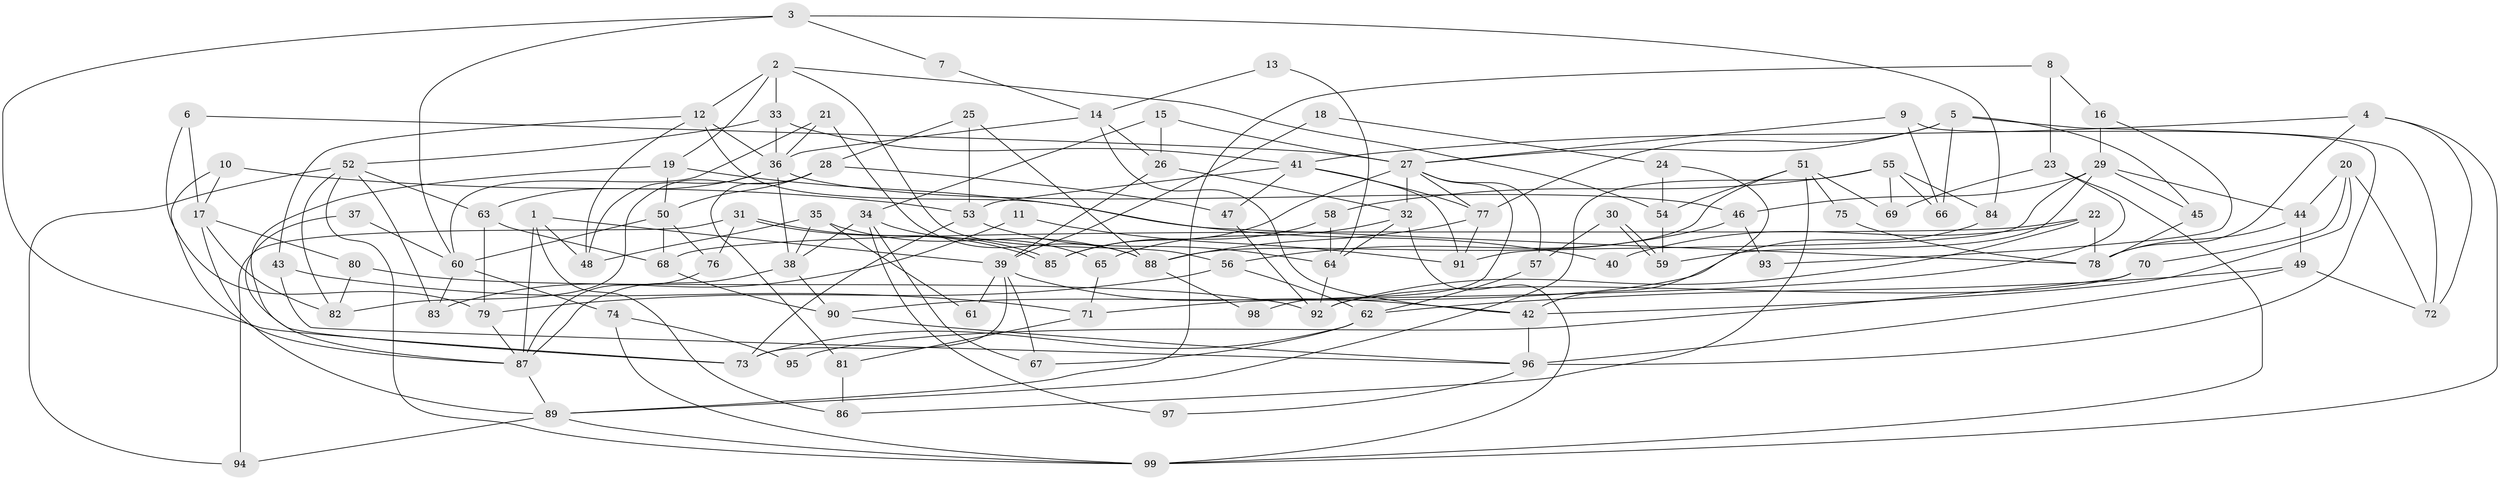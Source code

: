 // Generated by graph-tools (version 1.1) at 2025/36/03/09/25 02:36:10]
// undirected, 99 vertices, 198 edges
graph export_dot {
graph [start="1"]
  node [color=gray90,style=filled];
  1;
  2;
  3;
  4;
  5;
  6;
  7;
  8;
  9;
  10;
  11;
  12;
  13;
  14;
  15;
  16;
  17;
  18;
  19;
  20;
  21;
  22;
  23;
  24;
  25;
  26;
  27;
  28;
  29;
  30;
  31;
  32;
  33;
  34;
  35;
  36;
  37;
  38;
  39;
  40;
  41;
  42;
  43;
  44;
  45;
  46;
  47;
  48;
  49;
  50;
  51;
  52;
  53;
  54;
  55;
  56;
  57;
  58;
  59;
  60;
  61;
  62;
  63;
  64;
  65;
  66;
  67;
  68;
  69;
  70;
  71;
  72;
  73;
  74;
  75;
  76;
  77;
  78;
  79;
  80;
  81;
  82;
  83;
  84;
  85;
  86;
  87;
  88;
  89;
  90;
  91;
  92;
  93;
  94;
  95;
  96;
  97;
  98;
  99;
  1 -- 39;
  1 -- 87;
  1 -- 48;
  1 -- 86;
  2 -- 12;
  2 -- 56;
  2 -- 19;
  2 -- 33;
  2 -- 54;
  3 -- 73;
  3 -- 84;
  3 -- 7;
  3 -- 60;
  4 -- 78;
  4 -- 41;
  4 -- 72;
  4 -- 99;
  5 -- 77;
  5 -- 27;
  5 -- 45;
  5 -- 66;
  5 -- 72;
  6 -- 79;
  6 -- 27;
  6 -- 17;
  7 -- 14;
  8 -- 89;
  8 -- 23;
  8 -- 16;
  9 -- 96;
  9 -- 66;
  9 -- 27;
  10 -- 87;
  10 -- 17;
  10 -- 53;
  11 -- 91;
  11 -- 83;
  12 -- 36;
  12 -- 48;
  12 -- 40;
  12 -- 43;
  13 -- 64;
  13 -- 14;
  14 -- 42;
  14 -- 36;
  14 -- 26;
  15 -- 27;
  15 -- 26;
  15 -- 34;
  16 -- 29;
  16 -- 93;
  17 -- 82;
  17 -- 80;
  17 -- 89;
  18 -- 24;
  18 -- 39;
  19 -- 73;
  19 -- 50;
  19 -- 78;
  20 -- 42;
  20 -- 72;
  20 -- 44;
  20 -- 70;
  21 -- 60;
  21 -- 36;
  21 -- 88;
  22 -- 78;
  22 -- 68;
  22 -- 40;
  22 -- 92;
  23 -- 99;
  23 -- 71;
  23 -- 69;
  24 -- 42;
  24 -- 54;
  25 -- 88;
  25 -- 53;
  25 -- 28;
  26 -- 32;
  26 -- 39;
  27 -- 77;
  27 -- 32;
  27 -- 57;
  27 -- 85;
  27 -- 98;
  28 -- 50;
  28 -- 47;
  28 -- 81;
  28 -- 82;
  29 -- 44;
  29 -- 91;
  29 -- 45;
  29 -- 46;
  29 -- 59;
  30 -- 59;
  30 -- 59;
  30 -- 57;
  31 -- 85;
  31 -- 85;
  31 -- 94;
  31 -- 76;
  32 -- 64;
  32 -- 65;
  32 -- 99;
  33 -- 52;
  33 -- 36;
  33 -- 41;
  34 -- 38;
  34 -- 65;
  34 -- 67;
  34 -- 97;
  35 -- 48;
  35 -- 88;
  35 -- 38;
  35 -- 61;
  36 -- 63;
  36 -- 38;
  36 -- 46;
  36 -- 48;
  37 -- 87;
  37 -- 60;
  38 -- 87;
  38 -- 90;
  39 -- 73;
  39 -- 42;
  39 -- 61;
  39 -- 67;
  41 -- 47;
  41 -- 53;
  41 -- 77;
  41 -- 91;
  42 -- 96;
  43 -- 71;
  43 -- 96;
  44 -- 78;
  44 -- 49;
  45 -- 78;
  46 -- 56;
  46 -- 93;
  47 -- 92;
  49 -- 72;
  49 -- 62;
  49 -- 96;
  50 -- 76;
  50 -- 60;
  50 -- 68;
  51 -- 54;
  51 -- 69;
  51 -- 75;
  51 -- 86;
  51 -- 88;
  52 -- 99;
  52 -- 63;
  52 -- 82;
  52 -- 83;
  52 -- 94;
  53 -- 64;
  53 -- 73;
  54 -- 59;
  55 -- 58;
  55 -- 89;
  55 -- 66;
  55 -- 69;
  55 -- 84;
  56 -- 62;
  56 -- 79;
  57 -- 62;
  58 -- 64;
  58 -- 85;
  60 -- 74;
  60 -- 83;
  62 -- 67;
  62 -- 73;
  63 -- 79;
  63 -- 68;
  64 -- 92;
  65 -- 71;
  68 -- 90;
  70 -- 92;
  70 -- 95;
  71 -- 81;
  74 -- 99;
  74 -- 95;
  75 -- 78;
  76 -- 87;
  77 -- 88;
  77 -- 91;
  79 -- 87;
  80 -- 82;
  80 -- 92;
  81 -- 86;
  84 -- 90;
  87 -- 89;
  88 -- 98;
  89 -- 99;
  89 -- 94;
  90 -- 96;
  96 -- 97;
}
